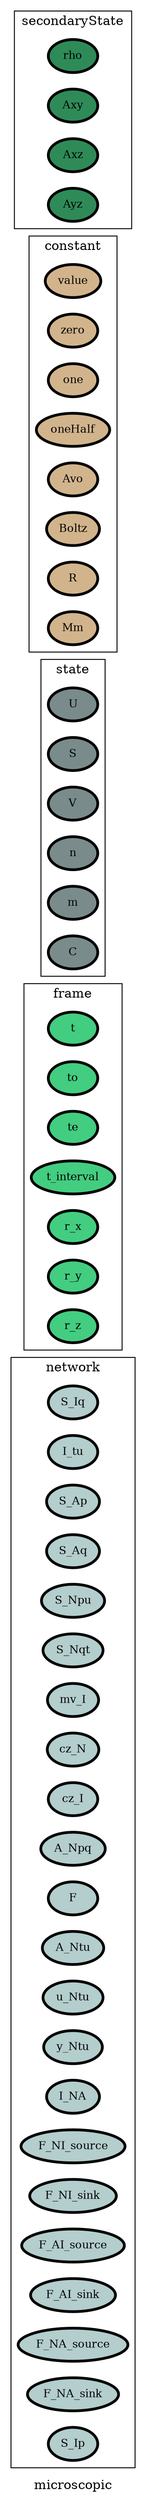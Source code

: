 digraph microscopic {
label=microscopic;
rankdir=LR;
subgraph cluster_microscopic___network {
label=network;
rankdir=LR;
V_10 [fillcolor=lightcyan3, fontsize=12, label=S_Iq, penwidth=3, style=filled];
V_11 [fillcolor=lightcyan3, fontsize=12, label=I_tu, penwidth=3, style=filled];
V_12 [fillcolor=lightcyan3, fontsize=12, label=S_Ap, penwidth=3, style=filled];
V_13 [fillcolor=lightcyan3, fontsize=12, label=S_Aq, penwidth=3, style=filled];
V_14 [fillcolor=lightcyan3, fontsize=12, label=S_Npu, penwidth=3, style=filled];
V_15 [fillcolor=lightcyan3, fontsize=12, label=S_Nqt, penwidth=3, style=filled];
V_16 [fillcolor=lightcyan3, fontsize=12, label=mv_I, penwidth=3, style=filled];
V_17 [fillcolor=lightcyan3, fontsize=12, label=cz_N, penwidth=3, style=filled];
V_18 [fillcolor=lightcyan3, fontsize=12, label=cz_I, penwidth=3, style=filled];
V_19 [fillcolor=lightcyan3, fontsize=12, label=A_Npq, penwidth=3, style=filled];
V_2 [fillcolor=lightcyan3, fontsize=12, label=F, penwidth=3, style=filled];
V_20 [fillcolor=lightcyan3, fontsize=12, label=A_Ntu, penwidth=3, style=filled];
V_21 [fillcolor=lightcyan3, fontsize=12, label=u_Ntu, penwidth=3, style=filled];
V_22 [fillcolor=lightcyan3, fontsize=12, label=y_Ntu, penwidth=3, style=filled];
V_27 [fillcolor=lightcyan3, fontsize=12, label=I_NA, penwidth=3, style=filled];
V_3 [fillcolor=lightcyan3, fontsize=12, label=F_NI_source, penwidth=3, style=filled];
V_4 [fillcolor=lightcyan3, fontsize=12, label=F_NI_sink, penwidth=3, style=filled];
V_5 [fillcolor=lightcyan3, fontsize=12, label=F_AI_source, penwidth=3, style=filled];
V_6 [fillcolor=lightcyan3, fontsize=12, label=F_AI_sink, penwidth=3, style=filled];
V_7 [fillcolor=lightcyan3, fontsize=12, label=F_NA_source, penwidth=3, style=filled];
V_8 [fillcolor=lightcyan3, fontsize=12, label=F_NA_sink, penwidth=3, style=filled];
V_9 [fillcolor=lightcyan3, fontsize=12, label=S_Ip, penwidth=3, style=filled];
}

subgraph cluster_microscopic___differenceOperator {
label=differenceOperator;
rankdir=LR;
}

subgraph cluster_microscopic___frame {
label=frame;
rankdir=LR;
V_1 [fillcolor=seagreen3, fontsize=12, label=t, penwidth=3, style=filled];
V_105 [fillcolor=seagreen3, fontsize=12, label=to, penwidth=3, style=filled];
V_106 [fillcolor=seagreen3, fontsize=12, label=te, penwidth=3, style=filled];
V_107 [fillcolor=seagreen3, fontsize=12, label=t_interval, penwidth=3, style=filled];
V_23 [fillcolor=seagreen3, fontsize=12, label=r_x, penwidth=3, style=filled];
V_24 [fillcolor=seagreen3, fontsize=12, label=r_y, penwidth=3, style=filled];
V_25 [fillcolor=seagreen3, fontsize=12, label=r_z, penwidth=3, style=filled];
}

subgraph cluster_microscopic___state {
label=state;
rankdir=LR;
V_108 [fillcolor=lightcyan4, fontsize=12, label=U, penwidth=3, style=filled];
V_109 [fillcolor=lightcyan4, fontsize=12, label=S, penwidth=3, style=filled];
V_110 [fillcolor=lightcyan4, fontsize=12, label=V, penwidth=3, style=filled];
V_111 [fillcolor=lightcyan4, fontsize=12, label=n, penwidth=3, style=filled];
V_137 [fillcolor=lightcyan4, fontsize=12, label=m, penwidth=3, style=filled];
V_144 [fillcolor=lightcyan4, fontsize=12, label=C, penwidth=3, style=filled];
}

subgraph cluster_microscopic___constant {
label=constant;
rankdir=LR;
V_101 [fillcolor=tan, fontsize=12, label=value, penwidth=3, style=filled];
V_102 [fillcolor=tan, fontsize=12, label=zero, penwidth=3, style=filled];
V_103 [fillcolor=tan, fontsize=12, label=one, penwidth=3, style=filled];
V_104 [fillcolor=tan, fontsize=12, label=oneHalf, penwidth=3, style=filled];
V_121 [fillcolor=tan, fontsize=12, label=Avo, penwidth=3, style=filled];
V_122 [fillcolor=tan, fontsize=12, label=Boltz, penwidth=3, style=filled];
V_123 [fillcolor=tan, fontsize=12, label=R, penwidth=3, style=filled];
V_132 [fillcolor=tan, fontsize=12, label=Mm, penwidth=3, style=filled];
}

subgraph cluster_microscopic___effort {
label=effort;
rankdir=LR;
}

subgraph cluster_microscopic___secondaryState {
label=secondaryState;
rankdir=LR;
V_143 [fillcolor=seagreen4, fontsize=12, label=rho, penwidth=3, style=filled];
V_148 [fillcolor=seagreen4, fontsize=12, label=Axy, penwidth=3, style=filled];
V_149 [fillcolor=seagreen4, fontsize=12, label=Axz, penwidth=3, style=filled];
V_150 [fillcolor=seagreen4, fontsize=12, label=Ayz, penwidth=3, style=filled];
}

subgraph cluster_microscopic___diffState {
label=diffState;
rankdir=LR;
}

subgraph cluster_microscopic___conversion {
label=conversion;
rankdir=LR;
}

subgraph cluster_microscopic___controlInput {
label=controlInput;
rankdir=LR;
}

subgraph cluster_microscopic___observation {
label=observation;
rankdir=LR;
}

}
